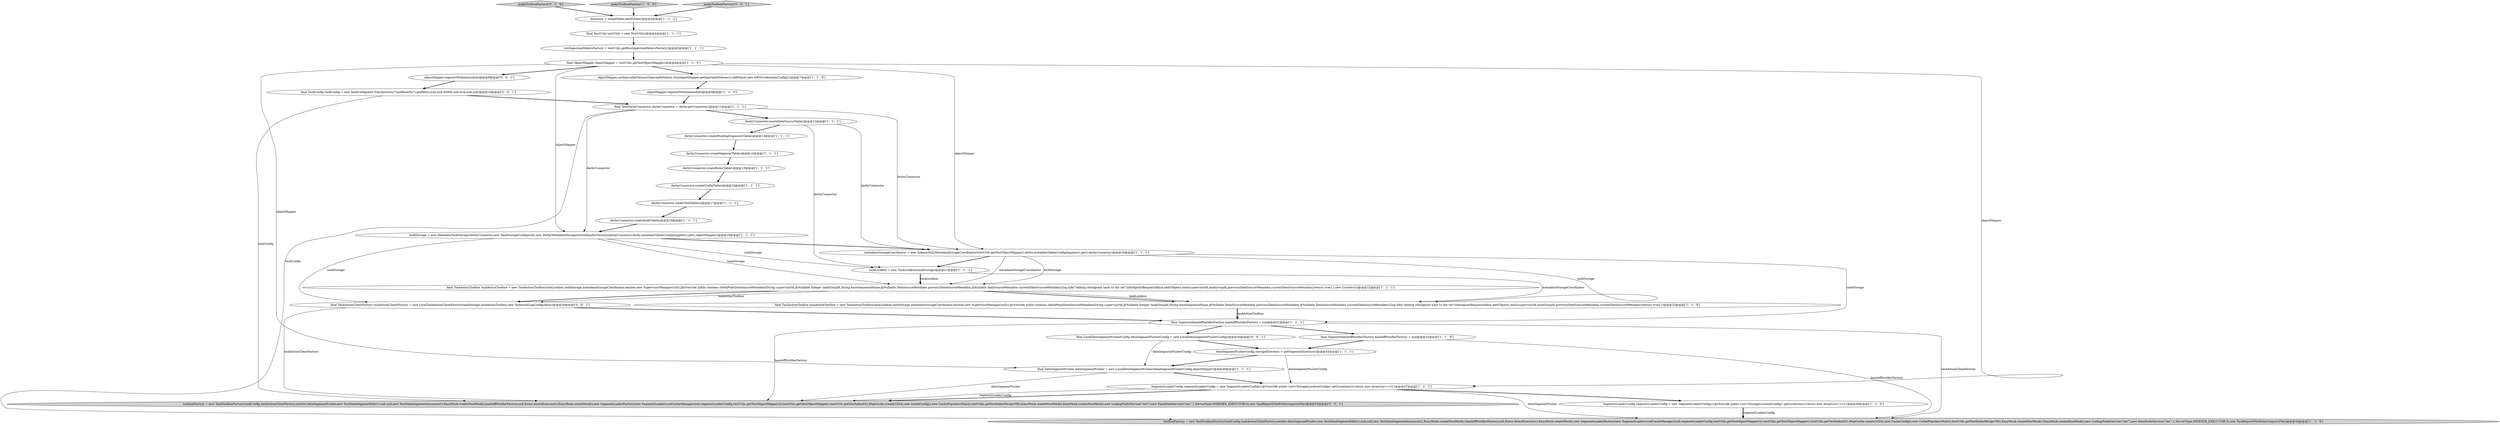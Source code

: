 digraph {
19 [style = filled, label = "rowIngestionMetersFactory = testUtils.getRowIngestionMetersFactory()@@@5@@@['1', '1', '1']", fillcolor = white, shape = ellipse image = "AAA0AAABBB1BBB"];
28 [style = filled, label = "final TaskConfig taskConfig = new TaskConfig(new File(directory,\"taskBaseDir\").getPath(),null,null,50000,null,true,null,null)@@@10@@@['0', '0', '1']", fillcolor = white, shape = ellipse image = "AAA0AAABBB3BBB"];
0 [style = filled, label = "objectMapper.registerModule(module)@@@9@@@['1', '1', '0']", fillcolor = white, shape = ellipse image = "AAA0AAABBB1BBB"];
6 [style = filled, label = "taskStorage = new MetadataTaskStorage(derbyConnector,new TaskStorageConfig(null),new DerbyMetadataStorageActionHandlerFactory(derbyConnector,derby.metadataTablesConfigSupplier().get(),objectMapper))@@@19@@@['1', '1', '1']", fillcolor = white, shape = ellipse image = "AAA0AAABBB1BBB"];
30 [style = filled, label = "final TaskActionClientFactory taskActionClientFactory = new LocalTaskActionClientFactory(taskStorage,taskActionToolbox,new TaskAuditLogConfig(false))@@@30@@@['0', '0', '1']", fillcolor = white, shape = ellipse image = "AAA0AAABBB3BBB"];
17 [style = filled, label = "dataSegmentPusherConfig.storageDirectory = getSegmentDirectory()@@@45@@@['1', '1', '1']", fillcolor = white, shape = ellipse image = "AAA0AAABBB1BBB"];
26 [style = filled, label = "final ObjectMapper objectMapper = testUtils.getTestObjectMapper()@@@6@@@['1', '1', '1']", fillcolor = white, shape = ellipse image = "AAA0AAABBB1BBB"];
16 [style = filled, label = "final SegmentHandoffNotifierFactory handoffNotifierFactory = null@@@31@@@['1', '1', '1']", fillcolor = white, shape = ellipse image = "AAA0AAABBB1BBB"];
12 [style = filled, label = "derbyConnector.createDataSourceTable()@@@12@@@['1', '1', '1']", fillcolor = white, shape = ellipse image = "AAA0AAABBB1BBB"];
9 [style = filled, label = "derbyConnector.createAuditTable()@@@18@@@['1', '1', '1']", fillcolor = white, shape = ellipse image = "AAA0AAABBB1BBB"];
7 [style = filled, label = "final TaskActionToolbox taskActionToolbox = new TaskActionToolbox(taskLockbox,taskStorage,metadataStorageCoordinator,emitter,new SupervisorManager(null){@Override public boolean checkPointDataSourceMetadata(String supervisorId,@Nullable Integer taskGroupId,String baseSequenceName,@Nullable DataSourceMetadata previousDataSourceMetadata,@Nullable DataSourceMetadata currentDataSourceMetadata){log.info(\"Adding checkpoint hash to the set\")checkpointRequestsHash.add(Objects.hash(supervisorId,taskGroupId,previousDataSourceMetadata,currentDataSourceMetadata))return true}},new Counters())@@@22@@@['1', '1', '1']", fillcolor = white, shape = ellipse image = "AAA0AAABBB1BBB"];
21 [style = filled, label = "derbyConnector.createConfigTable()@@@16@@@['1', '1', '1']", fillcolor = white, shape = ellipse image = "AAA0AAABBB1BBB"];
11 [style = filled, label = "final TestUtils testUtils = new TestUtils()@@@4@@@['1', '1', '1']", fillcolor = white, shape = ellipse image = "AAA0AAABBB1BBB"];
32 [style = filled, label = "toolboxFactory = new TaskToolboxFactory(taskConfig,taskActionClientFactory,emitter,dataSegmentPusher,new TestDataSegmentKiller(),null,null,new TestDataSegmentAnnouncer(),EasyMock.createNiceMock(),handoffNotifierFactory,null,Execs.directExecutor(),EasyMock.createMock(),new SegmentLoaderFactory(new SegmentLoaderLocalCacheManager(null,segmentLoaderConfig,testUtils.getTestObjectMapper())),testUtils.getTestObjectMapper(),testUtils.getTestIndexIO(),MapCache.create(1024),new CacheConfig(),new CachePopulatorStats(),testUtils.getTestIndexMergerV9(),EasyMock.createNiceMock(),EasyMock.createNiceMock(),new LookupNodeService(\"tier\"),new DataNodeService(\"tier\",1,ServerType.INDEXER_EXECUTOR,0),new TaskReportFileWriter(reportsFile))@@@53@@@['0', '0', '1']", fillcolor = lightgray, shape = ellipse image = "AAA0AAABBB3BBB"];
18 [style = filled, label = "final DataSegmentPusher dataSegmentPusher = new LocalDataSegmentPusher(dataSegmentPusherConfig,objectMapper)@@@46@@@['1', '1', '1']", fillcolor = white, shape = ellipse image = "AAA0AAABBB1BBB"];
20 [style = filled, label = "directory = tempFolder.newFolder()@@@3@@@['1', '1', '1']", fillcolor = white, shape = ellipse image = "AAA0AAABBB1BBB"];
27 [style = filled, label = "makeToolboxFactory['0', '1', '0']", fillcolor = lightgray, shape = diamond image = "AAA0AAABBB2BBB"];
4 [style = filled, label = "final TestDerbyConnector derbyConnector = derby.getConnector()@@@11@@@['1', '1', '1']", fillcolor = white, shape = ellipse image = "AAA0AAABBB1BBB"];
8 [style = filled, label = "toolboxFactory = new TaskToolboxFactory(taskConfig,taskActionClientFactory,emitter,dataSegmentPusher,new TestDataSegmentKiller(),null,null,new TestDataSegmentAnnouncer(),EasyMock.createNiceMock(),handoffNotifierFactory,null,Execs.directExecutor(),EasyMock.createMock(),new SegmentLoaderFactory(new SegmentLoaderLocalCacheManager(null,segmentLoaderConfig,testUtils.getTestObjectMapper())),testUtils.getTestObjectMapper(),testUtils.getTestIndexIO(),MapCache.create(1024),new CacheConfig(),new CachePopulatorStats(),testUtils.getTestIndexMergerV9(),EasyMock.createNiceMock(),EasyMock.createNiceMock(),new LookupNodeService(\"tier\"),new DataNodeService(\"tier\",1,ServerType.INDEXER_EXECUTOR,0),new TaskReportFileWriter(reportsFile))@@@54@@@['1', '1', '0']", fillcolor = lightgray, shape = ellipse image = "AAA0AAABBB1BBB"];
14 [style = filled, label = "makeToolboxFactory['1', '0', '0']", fillcolor = lightgray, shape = diamond image = "AAA0AAABBB1BBB"];
24 [style = filled, label = "derbyConnector.createPendingSegmentsTable()@@@13@@@['1', '1', '1']", fillcolor = white, shape = ellipse image = "AAA0AAABBB1BBB"];
23 [style = filled, label = "taskLockbox = new TaskLockbox(taskStorage)@@@21@@@['1', '1', '1']", fillcolor = white, shape = ellipse image = "AAA0AAABBB1BBB"];
22 [style = filled, label = "metadataStorageCoordinator = new IndexerSQLMetadataStorageCoordinator(testUtils.getTestObjectMapper(),derby.metadataTablesConfigSupplier().get(),derbyConnector)@@@20@@@['1', '1', '1']", fillcolor = white, shape = ellipse image = "AAA0AAABBB1BBB"];
5 [style = filled, label = "derbyConnector.createSegmentTable()@@@14@@@['1', '1', '1']", fillcolor = white, shape = ellipse image = "AAA0AAABBB1BBB"];
29 [style = filled, label = "objectMapper.registerModule(module)@@@8@@@['0', '0', '1']", fillcolor = white, shape = ellipse image = "AAA0AAABBB3BBB"];
15 [style = filled, label = "SegmentLoaderConfig segmentLoaderConfig = new SegmentLoaderConfig(){@Override public List<StorageLocationConfig> getLocations(){return new ArrayList<>()}}@@@48@@@['1', '1', '0']", fillcolor = white, shape = ellipse image = "AAA0AAABBB1BBB"];
2 [style = filled, label = "derbyConnector.createTaskTables()@@@17@@@['1', '1', '1']", fillcolor = white, shape = ellipse image = "AAA0AAABBB1BBB"];
13 [style = filled, label = "final TaskActionToolbox taskActionToolbox = new TaskActionToolbox(taskLockbox,taskStorage,metadataStorageCoordinator,emitter,new SupervisorManager(null){@Override public boolean checkPointDataSourceMetadata(String supervisorId,@Nullable Integer taskGroupId,String baseSequenceName,@Nullable DataSourceMetadata previousDataSourceMetadata,@Nullable DataSourceMetadata currentDataSourceMetadata){log.info(\"Adding checkpoint hash to the set\")checkpointRequestsHash.add(Objects.hash(supervisorId,taskGroupId,previousDataSourceMetadata,currentDataSourceMetadata))return true}})@@@23@@@['1', '1', '0']", fillcolor = white, shape = ellipse image = "AAA0AAABBB1BBB"];
10 [style = filled, label = "derbyConnector.createRulesTable()@@@15@@@['1', '1', '1']", fillcolor = white, shape = ellipse image = "AAA0AAABBB1BBB"];
31 [style = filled, label = "makeToolboxFactory['0', '0', '1']", fillcolor = lightgray, shape = diamond image = "AAA0AAABBB3BBB"];
33 [style = filled, label = "final LocalDataSegmentPusherConfig dataSegmentPusherConfig = new LocalDataSegmentPusherConfig()@@@44@@@['0', '0', '1']", fillcolor = white, shape = ellipse image = "AAA0AAABBB3BBB"];
3 [style = filled, label = "final SegmentHandoffNotifierFactory handoffNotifierFactory = null@@@32@@@['1', '1', '0']", fillcolor = white, shape = ellipse image = "AAA0AAABBB1BBB"];
25 [style = filled, label = "SegmentLoaderConfig segmentLoaderConfig = new SegmentLoaderConfig(){@Override public List<StorageLocationConfig> getLocations(){return new ArrayList<>()}}@@@47@@@['1', '1', '1']", fillcolor = white, shape = ellipse image = "AAA0AAABBB1BBB"];
1 [style = filled, label = "objectMapper.setInjectableValues(((InjectableValues.Std)objectMapper.getInjectableValues()).addValue(,new AWSCredentialsConfig()))@@@7@@@['1', '1', '0']", fillcolor = white, shape = ellipse image = "AAA0AAABBB1BBB"];
7->13 [style = bold, label=""];
16->3 [style = bold, label=""];
5->10 [style = bold, label=""];
7->30 [style = solid, label="taskActionToolbox"];
16->32 [style = solid, label="handoffNotifierFactory"];
18->32 [style = solid, label="dataSegmentPusher"];
6->23 [style = solid, label="taskStorage"];
26->22 [style = solid, label="objectMapper"];
7->30 [style = bold, label=""];
6->22 [style = bold, label=""];
22->13 [style = solid, label="taskStorage"];
26->29 [style = bold, label=""];
26->1 [style = bold, label=""];
15->8 [style = solid, label="segmentLoaderConfig"];
25->32 [style = bold, label=""];
26->25 [style = solid, label="objectMapper"];
22->7 [style = solid, label="metadataStorageCoordinator"];
30->32 [style = solid, label="taskActionClientFactory"];
12->22 [style = solid, label="derbyConnector"];
1->0 [style = bold, label=""];
10->21 [style = bold, label=""];
12->24 [style = bold, label=""];
2->9 [style = bold, label=""];
11->19 [style = bold, label=""];
22->23 [style = bold, label=""];
13->16 [style = bold, label=""];
12->23 [style = solid, label="derbyConnector"];
4->6 [style = solid, label="derbyConnector"];
13->16 [style = solid, label="taskActionToolbox"];
24->5 [style = bold, label=""];
9->6 [style = bold, label=""];
21->2 [style = bold, label=""];
23->13 [style = solid, label="metadataStorageCoordinator"];
29->28 [style = bold, label=""];
16->8 [style = solid, label="taskActionClientFactory"];
28->4 [style = bold, label=""];
3->8 [style = solid, label="handoffNotifierFactory"];
0->4 [style = bold, label=""];
16->33 [style = bold, label=""];
25->8 [style = solid, label="dataSegmentPusher"];
19->26 [style = bold, label=""];
25->32 [style = solid, label="segmentLoaderConfig"];
28->32 [style = solid, label="taskConfig"];
26->18 [style = solid, label="objectMapper"];
33->18 [style = solid, label="dataSegmentPusherConfig"];
18->25 [style = bold, label=""];
25->15 [style = bold, label=""];
4->12 [style = bold, label=""];
4->8 [style = solid, label="taskConfig"];
3->17 [style = bold, label=""];
22->7 [style = solid, label="taskStorage"];
4->22 [style = solid, label="derbyConnector"];
17->25 [style = solid, label="dataSegmentPusherConfig"];
23->7 [style = bold, label=""];
23->7 [style = solid, label="taskLockbox"];
31->20 [style = bold, label=""];
7->13 [style = solid, label="taskLockbox"];
26->6 [style = solid, label="objectMapper"];
30->16 [style = bold, label=""];
22->16 [style = solid, label="taskStorage"];
6->7 [style = solid, label="taskStorage"];
6->30 [style = solid, label="taskStorage"];
27->20 [style = bold, label=""];
15->8 [style = bold, label=""];
17->18 [style = bold, label=""];
14->20 [style = bold, label=""];
33->17 [style = bold, label=""];
20->11 [style = bold, label=""];
}
